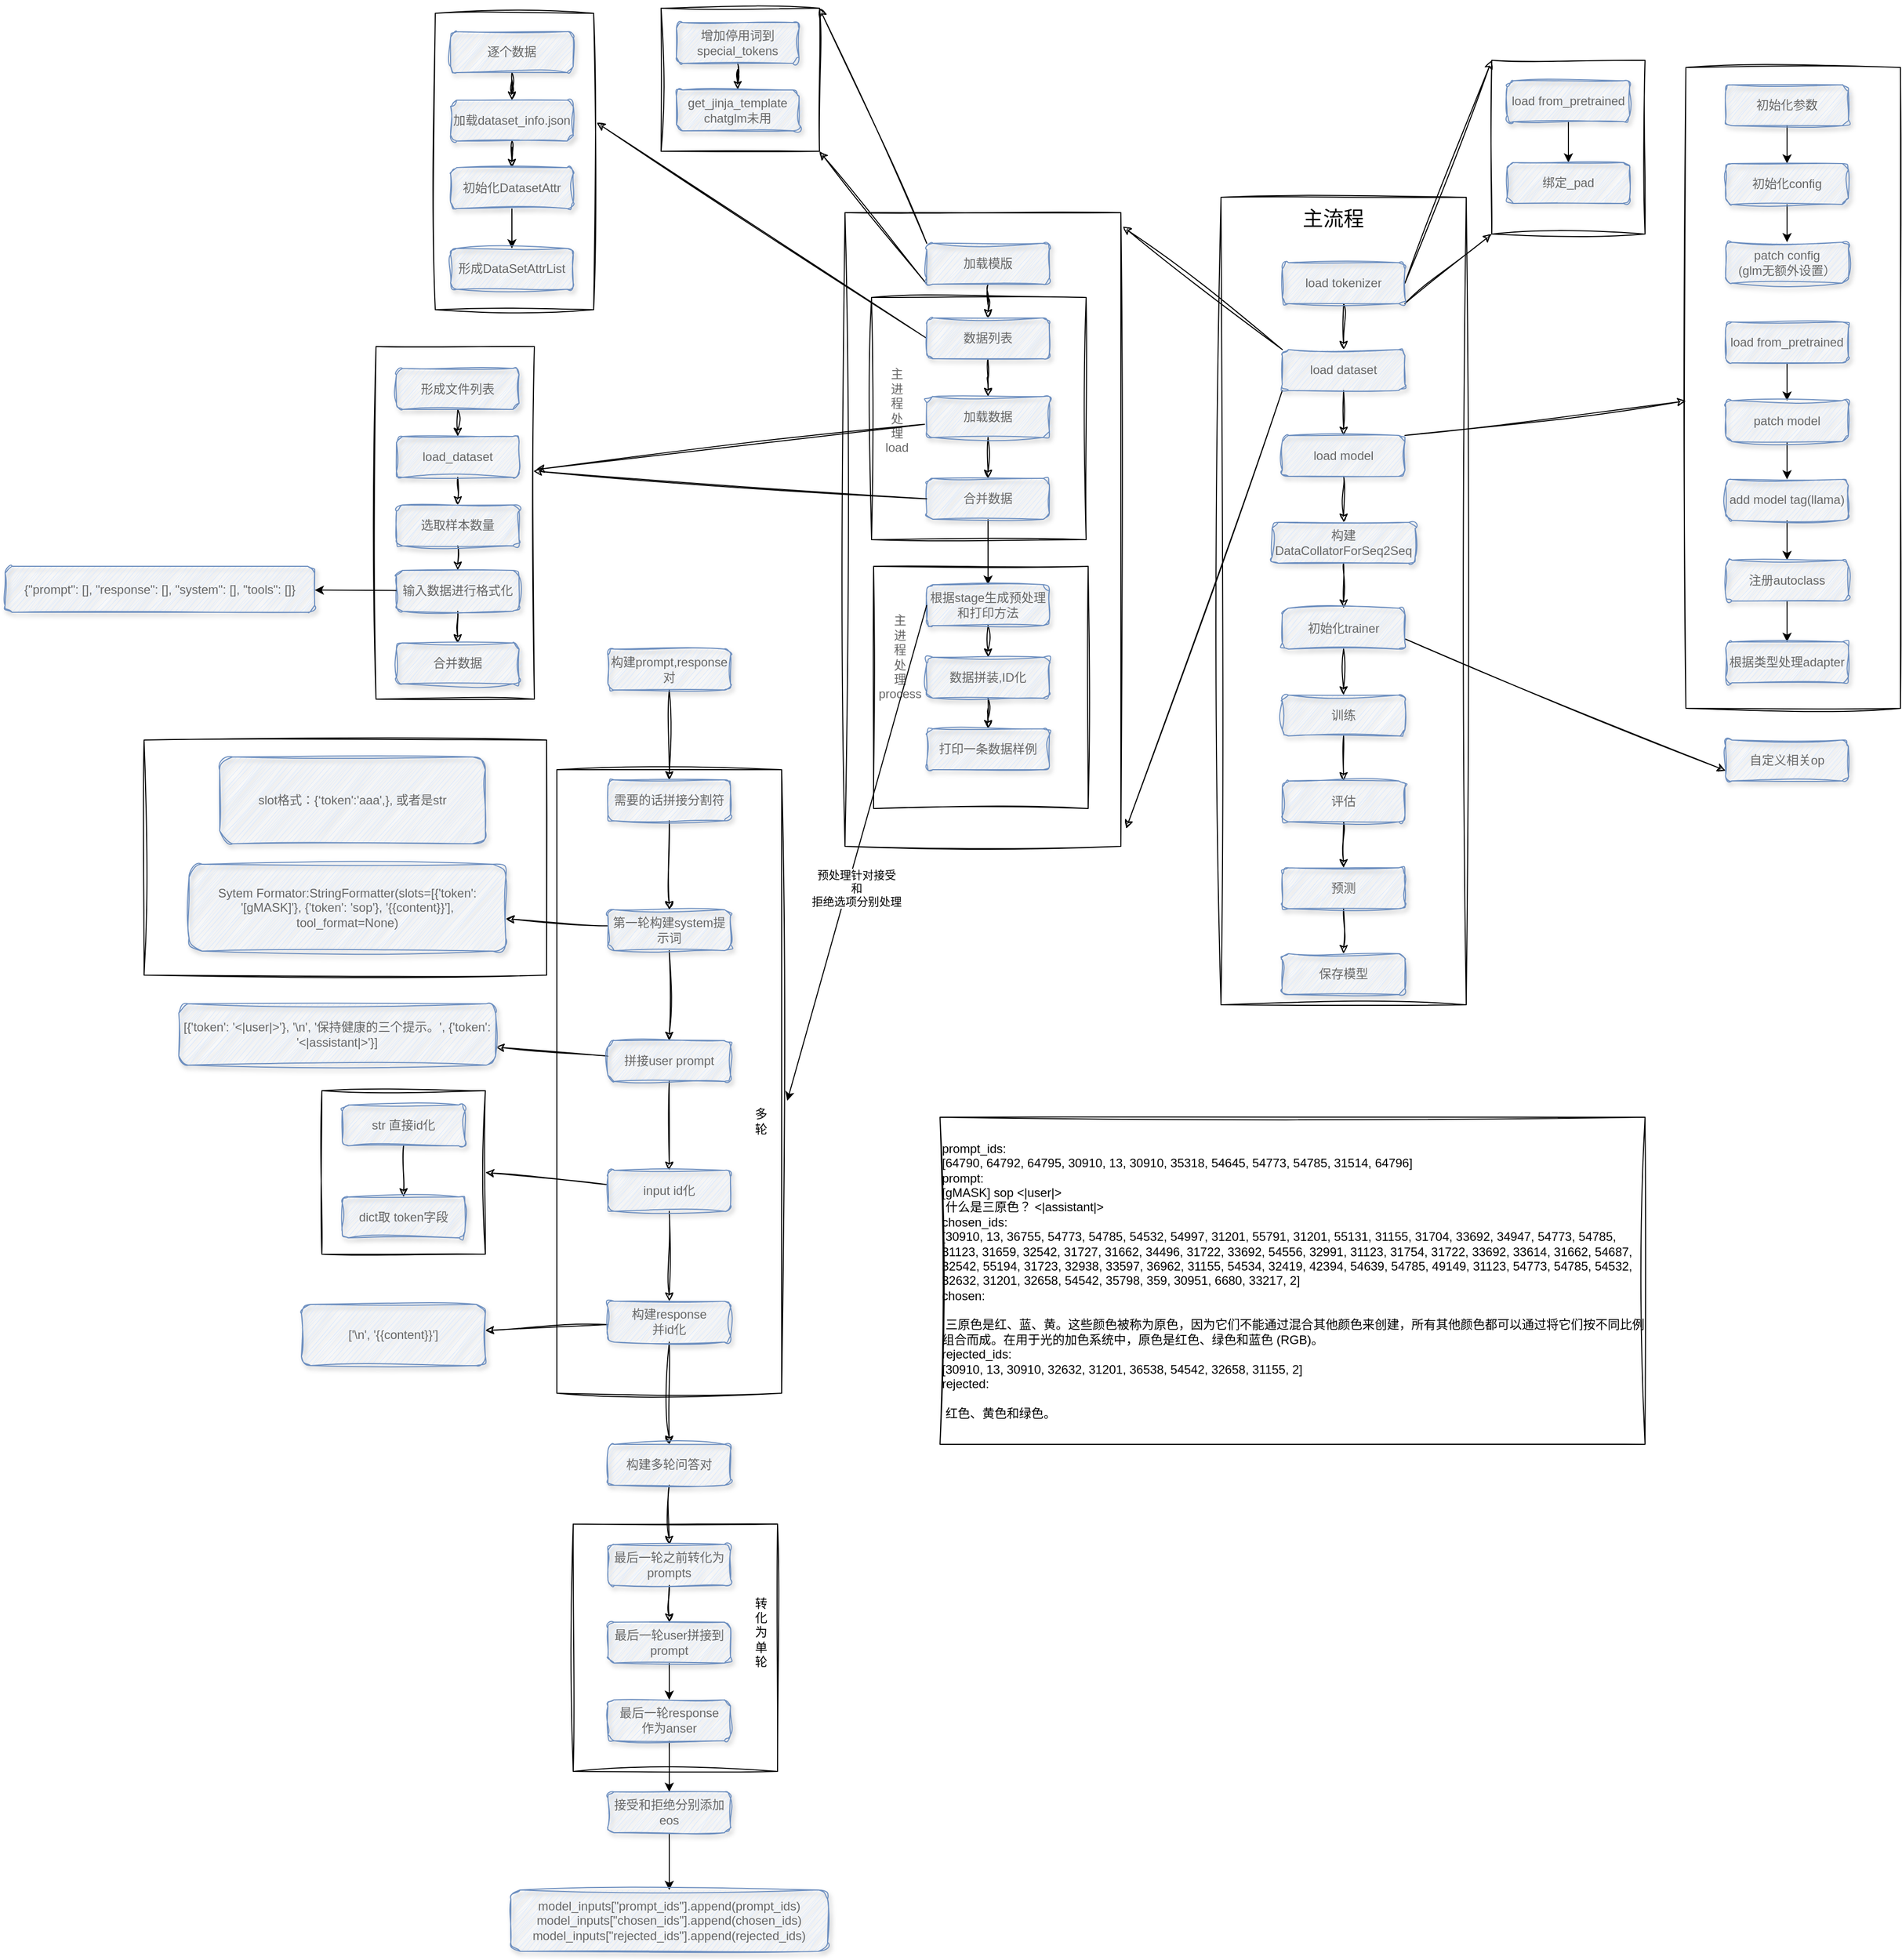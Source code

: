 <mxfile version="24.2.5" type="device">
  <diagram id="C5RBs43oDa-KdzZeNtuy" name="Page-1">
    <mxGraphModel dx="3341" dy="2162" grid="1" gridSize="10" guides="1" tooltips="1" connect="1" arrows="1" fold="1" page="1" pageScale="1" pageWidth="827" pageHeight="1169" math="0" shadow="0">
      <root>
        <mxCell id="WIyWlLk6GJQsqaUBKTNV-0" />
        <mxCell id="WIyWlLk6GJQsqaUBKTNV-1" parent="WIyWlLk6GJQsqaUBKTNV-0" />
        <mxCell id="QtHYeWqMQfSoIZGzqopW-140" value="" style="rounded=0;whiteSpace=wrap;html=1;fillColor=none;sketch=1;curveFitting=1;jiggle=2;" parent="WIyWlLk6GJQsqaUBKTNV-1" vertex="1">
          <mxGeometry x="-534" y="1358" width="200" height="242" as="geometry" />
        </mxCell>
        <mxCell id="QtHYeWqMQfSoIZGzqopW-124" value="" style="rounded=0;whiteSpace=wrap;html=1;fillColor=none;sketch=1;curveFitting=1;jiggle=2;" parent="WIyWlLk6GJQsqaUBKTNV-1" vertex="1">
          <mxGeometry x="-550" y="620" width="220" height="610" as="geometry" />
        </mxCell>
        <mxCell id="QtHYeWqMQfSoIZGzqopW-123" value="" style="rounded=0;whiteSpace=wrap;html=1;fillColor=none;sketch=1;curveFitting=1;jiggle=2;" parent="WIyWlLk6GJQsqaUBKTNV-1" vertex="1">
          <mxGeometry x="-954" y="591" width="394" height="230" as="geometry" />
        </mxCell>
        <mxCell id="kSVlAso--FQVxlNCZ38y-25" value="" style="group;rounded=1;glass=0;fontColor=#666666;" parent="WIyWlLk6GJQsqaUBKTNV-1" vertex="1" connectable="0">
          <mxGeometry x="365" y="-74" width="150" height="170" as="geometry" />
        </mxCell>
        <mxCell id="kSVlAso--FQVxlNCZ38y-20" value="" style="rounded=0;whiteSpace=wrap;html=1;fillColor=none;sketch=1;curveFitting=1;jiggle=2;fontColor=#666666;" parent="kSVlAso--FQVxlNCZ38y-25" vertex="1">
          <mxGeometry width="150" height="170" as="geometry" />
        </mxCell>
        <mxCell id="kSVlAso--FQVxlNCZ38y-19" value="" style="edgeStyle=orthogonalEdgeStyle;rounded=0;orthogonalLoop=1;jettySize=auto;html=1;fontColor=#666666;" parent="kSVlAso--FQVxlNCZ38y-25" source="kSVlAso--FQVxlNCZ38y-17" target="kSVlAso--FQVxlNCZ38y-18" edge="1">
          <mxGeometry relative="1" as="geometry" />
        </mxCell>
        <mxCell id="kSVlAso--FQVxlNCZ38y-17" value="load from_pretrained" style="rounded=1;whiteSpace=wrap;html=1;fontSize=12;glass=0;strokeWidth=1;shadow=1;fillColor=#dae8fc;strokeColor=#6c8ebf;sketch=1;curveFitting=1;jiggle=2;fontColor=#666666;" parent="kSVlAso--FQVxlNCZ38y-25" vertex="1">
          <mxGeometry x="15" y="20" width="120" height="40" as="geometry" />
        </mxCell>
        <mxCell id="kSVlAso--FQVxlNCZ38y-18" value="绑定_pad" style="rounded=1;whiteSpace=wrap;html=1;fontSize=12;glass=0;strokeWidth=1;shadow=1;fillColor=#dae8fc;strokeColor=#6c8ebf;sketch=1;curveFitting=1;jiggle=2;fontColor=#666666;" parent="kSVlAso--FQVxlNCZ38y-25" vertex="1">
          <mxGeometry x="15" y="100" width="120" height="40" as="geometry" />
        </mxCell>
        <mxCell id="QtHYeWqMQfSoIZGzqopW-11" value="" style="rounded=0;whiteSpace=wrap;html=1;fillColor=none;sketch=1;curveFitting=1;jiggle=2;fontColor=#666666;" parent="WIyWlLk6GJQsqaUBKTNV-1" vertex="1">
          <mxGeometry x="-268" y="75" width="270" height="620" as="geometry" />
        </mxCell>
        <mxCell id="QtHYeWqMQfSoIZGzqopW-7" value="" style="rounded=0;whiteSpace=wrap;html=1;fillColor=none;sketch=1;curveFitting=1;jiggle=2;fontColor=#666666;" parent="WIyWlLk6GJQsqaUBKTNV-1" vertex="1">
          <mxGeometry x="-242" y="158" width="210" height="237" as="geometry" />
        </mxCell>
        <mxCell id="kSVlAso--FQVxlNCZ38y-16" value="" style="rounded=0;whiteSpace=wrap;html=1;strokeWidth=1;perimeterSpacing=0;strokeColor=default;fillColor=none;sketch=1;curveFitting=1;jiggle=2;fontColor=#666666;" parent="WIyWlLk6GJQsqaUBKTNV-1" vertex="1">
          <mxGeometry x="100" y="60" width="240" height="790" as="geometry" />
        </mxCell>
        <mxCell id="kSVlAso--FQVxlNCZ38y-1" value="" style="edgeStyle=orthogonalEdgeStyle;rounded=0;orthogonalLoop=1;jettySize=auto;html=1;sketch=1;curveFitting=1;jiggle=2;fontColor=#666666;" parent="WIyWlLk6GJQsqaUBKTNV-1" source="WIyWlLk6GJQsqaUBKTNV-3" target="kSVlAso--FQVxlNCZ38y-0" edge="1">
          <mxGeometry relative="1" as="geometry" />
        </mxCell>
        <mxCell id="kSVlAso--FQVxlNCZ38y-22" style="rounded=0;orthogonalLoop=1;jettySize=auto;html=1;exitX=1;exitY=0.5;exitDx=0;exitDy=0;entryX=0;entryY=0;entryDx=0;entryDy=0;sketch=1;curveFitting=1;jiggle=2;fontColor=#666666;" parent="WIyWlLk6GJQsqaUBKTNV-1" source="WIyWlLk6GJQsqaUBKTNV-3" target="kSVlAso--FQVxlNCZ38y-20" edge="1">
          <mxGeometry relative="1" as="geometry" />
        </mxCell>
        <mxCell id="kSVlAso--FQVxlNCZ38y-23" style="rounded=0;orthogonalLoop=1;jettySize=auto;html=1;exitX=1;exitY=1;exitDx=0;exitDy=0;entryX=0;entryY=1;entryDx=0;entryDy=0;sketch=1;curveFitting=1;jiggle=2;fontColor=#666666;" parent="WIyWlLk6GJQsqaUBKTNV-1" source="WIyWlLk6GJQsqaUBKTNV-3" target="kSVlAso--FQVxlNCZ38y-20" edge="1">
          <mxGeometry relative="1" as="geometry" />
        </mxCell>
        <mxCell id="WIyWlLk6GJQsqaUBKTNV-3" value="load tokenizer" style="rounded=1;whiteSpace=wrap;html=1;fontSize=12;glass=0;strokeWidth=1;shadow=1;fillColor=#dae8fc;strokeColor=#6c8ebf;sketch=1;curveFitting=1;jiggle=2;fontColor=#666666;" parent="WIyWlLk6GJQsqaUBKTNV-1" vertex="1">
          <mxGeometry x="160" y="124" width="120" height="40" as="geometry" />
        </mxCell>
        <mxCell id="kSVlAso--FQVxlNCZ38y-3" value="" style="edgeStyle=orthogonalEdgeStyle;rounded=0;orthogonalLoop=1;jettySize=auto;html=1;sketch=1;curveFitting=1;jiggle=2;fontColor=#666666;" parent="WIyWlLk6GJQsqaUBKTNV-1" source="kSVlAso--FQVxlNCZ38y-0" target="kSVlAso--FQVxlNCZ38y-2" edge="1">
          <mxGeometry relative="1" as="geometry" />
        </mxCell>
        <mxCell id="QtHYeWqMQfSoIZGzqopW-13" style="rounded=0;orthogonalLoop=1;jettySize=auto;html=1;exitX=0;exitY=1;exitDx=0;exitDy=0;entryX=1.019;entryY=0.972;entryDx=0;entryDy=0;entryPerimeter=0;sketch=1;curveFitting=1;jiggle=2;flowAnimation=0;shadow=0;fontColor=#666666;" parent="WIyWlLk6GJQsqaUBKTNV-1" source="kSVlAso--FQVxlNCZ38y-0" target="QtHYeWqMQfSoIZGzqopW-11" edge="1">
          <mxGeometry relative="1" as="geometry">
            <mxPoint x="20" y="430" as="targetPoint" />
          </mxGeometry>
        </mxCell>
        <mxCell id="kSVlAso--FQVxlNCZ38y-0" value="load dataset" style="rounded=1;whiteSpace=wrap;html=1;fontSize=12;glass=0;strokeWidth=1;shadow=1;fillColor=#dae8fc;strokeColor=#6c8ebf;sketch=1;curveFitting=1;jiggle=2;fontColor=#666666;" parent="WIyWlLk6GJQsqaUBKTNV-1" vertex="1">
          <mxGeometry x="160" y="209" width="120" height="40" as="geometry" />
        </mxCell>
        <mxCell id="kSVlAso--FQVxlNCZ38y-5" value="" style="edgeStyle=orthogonalEdgeStyle;rounded=0;orthogonalLoop=1;jettySize=auto;html=1;sketch=1;curveFitting=1;jiggle=2;fontColor=#666666;" parent="WIyWlLk6GJQsqaUBKTNV-1" source="kSVlAso--FQVxlNCZ38y-2" target="kSVlAso--FQVxlNCZ38y-4" edge="1">
          <mxGeometry relative="1" as="geometry" />
        </mxCell>
        <mxCell id="kSVlAso--FQVxlNCZ38y-2" value="load model" style="rounded=1;whiteSpace=wrap;html=1;fontSize=12;glass=0;strokeWidth=1;shadow=1;fillColor=#dae8fc;strokeColor=#6c8ebf;sketch=1;curveFitting=1;jiggle=2;fontColor=#666666;" parent="WIyWlLk6GJQsqaUBKTNV-1" vertex="1">
          <mxGeometry x="160" y="293" width="120" height="40" as="geometry" />
        </mxCell>
        <mxCell id="kSVlAso--FQVxlNCZ38y-7" value="" style="edgeStyle=orthogonalEdgeStyle;rounded=0;orthogonalLoop=1;jettySize=auto;html=1;sketch=1;curveFitting=1;jiggle=2;fontColor=#666666;" parent="WIyWlLk6GJQsqaUBKTNV-1" source="kSVlAso--FQVxlNCZ38y-4" target="kSVlAso--FQVxlNCZ38y-6" edge="1">
          <mxGeometry relative="1" as="geometry" />
        </mxCell>
        <mxCell id="kSVlAso--FQVxlNCZ38y-4" value="构建DataCollatorForSeq2Seq" style="rounded=1;whiteSpace=wrap;html=1;fontSize=12;glass=0;strokeWidth=1;shadow=1;fillColor=#dae8fc;strokeColor=#6c8ebf;sketch=1;curveFitting=1;jiggle=2;fontColor=#666666;" parent="WIyWlLk6GJQsqaUBKTNV-1" vertex="1">
          <mxGeometry x="150" y="378" width="140" height="40" as="geometry" />
        </mxCell>
        <mxCell id="kSVlAso--FQVxlNCZ38y-9" value="" style="edgeStyle=orthogonalEdgeStyle;rounded=0;orthogonalLoop=1;jettySize=auto;html=1;sketch=1;curveFitting=1;jiggle=2;fontColor=#666666;" parent="WIyWlLk6GJQsqaUBKTNV-1" source="kSVlAso--FQVxlNCZ38y-6" target="kSVlAso--FQVxlNCZ38y-8" edge="1">
          <mxGeometry relative="1" as="geometry" />
        </mxCell>
        <mxCell id="QtHYeWqMQfSoIZGzqopW-47" style="rounded=0;orthogonalLoop=1;jettySize=auto;html=1;exitX=1;exitY=0.75;exitDx=0;exitDy=0;entryX=0;entryY=0.75;entryDx=0;entryDy=0;sketch=1;curveFitting=1;jiggle=2;" parent="WIyWlLk6GJQsqaUBKTNV-1" source="kSVlAso--FQVxlNCZ38y-6" target="QtHYeWqMQfSoIZGzqopW-46" edge="1">
          <mxGeometry relative="1" as="geometry" />
        </mxCell>
        <mxCell id="kSVlAso--FQVxlNCZ38y-6" value="初始化trainer" style="rounded=1;whiteSpace=wrap;html=1;fontSize=12;glass=0;strokeWidth=1;shadow=1;fillColor=#dae8fc;strokeColor=#6c8ebf;sketch=1;curveFitting=1;jiggle=2;fontColor=#666666;" parent="WIyWlLk6GJQsqaUBKTNV-1" vertex="1">
          <mxGeometry x="160" y="462" width="120" height="40" as="geometry" />
        </mxCell>
        <mxCell id="kSVlAso--FQVxlNCZ38y-11" value="" style="edgeStyle=orthogonalEdgeStyle;rounded=0;orthogonalLoop=1;jettySize=auto;html=1;sketch=1;curveFitting=1;jiggle=2;fontColor=#666666;" parent="WIyWlLk6GJQsqaUBKTNV-1" source="kSVlAso--FQVxlNCZ38y-8" target="kSVlAso--FQVxlNCZ38y-10" edge="1">
          <mxGeometry relative="1" as="geometry" />
        </mxCell>
        <mxCell id="kSVlAso--FQVxlNCZ38y-8" value="训练" style="rounded=1;whiteSpace=wrap;html=1;fontSize=12;glass=0;strokeWidth=1;shadow=1;fillColor=#dae8fc;strokeColor=#6c8ebf;sketch=1;curveFitting=1;jiggle=2;fontColor=#666666;" parent="WIyWlLk6GJQsqaUBKTNV-1" vertex="1">
          <mxGeometry x="160" y="547" width="120" height="40" as="geometry" />
        </mxCell>
        <mxCell id="kSVlAso--FQVxlNCZ38y-13" value="" style="edgeStyle=orthogonalEdgeStyle;rounded=0;orthogonalLoop=1;jettySize=auto;html=1;sketch=1;curveFitting=1;jiggle=2;fontColor=#666666;" parent="WIyWlLk6GJQsqaUBKTNV-1" source="kSVlAso--FQVxlNCZ38y-10" target="kSVlAso--FQVxlNCZ38y-12" edge="1">
          <mxGeometry relative="1" as="geometry" />
        </mxCell>
        <mxCell id="kSVlAso--FQVxlNCZ38y-10" value="评估" style="rounded=1;whiteSpace=wrap;html=1;fontSize=12;glass=0;strokeWidth=1;shadow=1;fillColor=#dae8fc;strokeColor=#6c8ebf;sketch=1;curveFitting=1;jiggle=2;fontColor=#666666;" parent="WIyWlLk6GJQsqaUBKTNV-1" vertex="1">
          <mxGeometry x="160" y="631" width="120" height="40" as="geometry" />
        </mxCell>
        <mxCell id="kSVlAso--FQVxlNCZ38y-15" value="" style="edgeStyle=orthogonalEdgeStyle;rounded=0;orthogonalLoop=1;jettySize=auto;html=1;sketch=1;curveFitting=1;jiggle=2;fontColor=#666666;" parent="WIyWlLk6GJQsqaUBKTNV-1" source="kSVlAso--FQVxlNCZ38y-12" target="kSVlAso--FQVxlNCZ38y-14" edge="1">
          <mxGeometry relative="1" as="geometry" />
        </mxCell>
        <mxCell id="kSVlAso--FQVxlNCZ38y-12" value="预测" style="rounded=1;whiteSpace=wrap;html=1;fontSize=12;glass=0;strokeWidth=1;shadow=1;fillColor=#dae8fc;strokeColor=#6c8ebf;sketch=1;curveFitting=1;jiggle=2;fontColor=#666666;" parent="WIyWlLk6GJQsqaUBKTNV-1" vertex="1">
          <mxGeometry x="160" y="716" width="120" height="40" as="geometry" />
        </mxCell>
        <mxCell id="kSVlAso--FQVxlNCZ38y-14" value="保存模型" style="rounded=1;whiteSpace=wrap;html=1;fontSize=12;glass=0;strokeWidth=1;shadow=1;fillColor=#dae8fc;strokeColor=#6c8ebf;sketch=1;curveFitting=1;jiggle=2;fontColor=#666666;" parent="WIyWlLk6GJQsqaUBKTNV-1" vertex="1">
          <mxGeometry x="160" y="800" width="120" height="40" as="geometry" />
        </mxCell>
        <mxCell id="QtHYeWqMQfSoIZGzqopW-4" value="" style="edgeStyle=orthogonalEdgeStyle;rounded=0;orthogonalLoop=1;jettySize=auto;html=1;sketch=1;curveFitting=1;jiggle=2;fontColor=#666666;" parent="WIyWlLk6GJQsqaUBKTNV-1" source="kSVlAso--FQVxlNCZ38y-24" target="QtHYeWqMQfSoIZGzqopW-1" edge="1">
          <mxGeometry relative="1" as="geometry" />
        </mxCell>
        <mxCell id="QtHYeWqMQfSoIZGzqopW-54" style="rounded=0;orthogonalLoop=1;jettySize=auto;html=1;exitX=0;exitY=0;exitDx=0;exitDy=0;entryX=1;entryY=0;entryDx=0;entryDy=0;sketch=1;curveFitting=1;jiggle=2;" parent="WIyWlLk6GJQsqaUBKTNV-1" source="kSVlAso--FQVxlNCZ38y-24" target="QtHYeWqMQfSoIZGzqopW-52" edge="1">
          <mxGeometry relative="1" as="geometry" />
        </mxCell>
        <mxCell id="QtHYeWqMQfSoIZGzqopW-55" style="edgeStyle=none;rounded=0;orthogonalLoop=1;jettySize=auto;html=1;exitX=0;exitY=1;exitDx=0;exitDy=0;entryX=1;entryY=1;entryDx=0;entryDy=0;sketch=1;curveFitting=1;jiggle=2;" parent="WIyWlLk6GJQsqaUBKTNV-1" source="kSVlAso--FQVxlNCZ38y-24" target="QtHYeWqMQfSoIZGzqopW-52" edge="1">
          <mxGeometry relative="1" as="geometry" />
        </mxCell>
        <mxCell id="kSVlAso--FQVxlNCZ38y-24" value="加载模版" style="rounded=1;whiteSpace=wrap;html=1;fontSize=12;glass=0;strokeWidth=1;shadow=1;fillColor=#dae8fc;strokeColor=#6c8ebf;sketch=1;curveFitting=1;jiggle=2;fontColor=#666666;" parent="WIyWlLk6GJQsqaUBKTNV-1" vertex="1">
          <mxGeometry x="-188" y="105" width="120" height="40" as="geometry" />
        </mxCell>
        <mxCell id="QtHYeWqMQfSoIZGzqopW-3" value="" style="edgeStyle=orthogonalEdgeStyle;rounded=0;orthogonalLoop=1;jettySize=auto;html=1;sketch=1;curveFitting=1;jiggle=2;fontColor=#666666;" parent="WIyWlLk6GJQsqaUBKTNV-1" source="QtHYeWqMQfSoIZGzqopW-1" target="QtHYeWqMQfSoIZGzqopW-2" edge="1">
          <mxGeometry relative="1" as="geometry" />
        </mxCell>
        <mxCell id="QtHYeWqMQfSoIZGzqopW-66" style="rounded=0;orthogonalLoop=1;jettySize=auto;html=1;exitX=0;exitY=0.5;exitDx=0;exitDy=0;entryX=1.019;entryY=0.369;entryDx=0;entryDy=0;sketch=1;curveFitting=1;jiggle=2;entryPerimeter=0;" parent="WIyWlLk6GJQsqaUBKTNV-1" source="QtHYeWqMQfSoIZGzqopW-1" target="QtHYeWqMQfSoIZGzqopW-57" edge="1">
          <mxGeometry relative="1" as="geometry" />
        </mxCell>
        <mxCell id="QtHYeWqMQfSoIZGzqopW-1" value="数据列表" style="rounded=1;whiteSpace=wrap;html=1;fontSize=12;glass=0;strokeWidth=1;shadow=1;fillColor=#dae8fc;strokeColor=#6c8ebf;sketch=1;curveFitting=1;jiggle=2;fontColor=#666666;" parent="WIyWlLk6GJQsqaUBKTNV-1" vertex="1">
          <mxGeometry x="-188" y="178" width="120" height="40" as="geometry" />
        </mxCell>
        <mxCell id="QtHYeWqMQfSoIZGzqopW-9" value="" style="edgeStyle=orthogonalEdgeStyle;rounded=0;orthogonalLoop=1;jettySize=auto;html=1;sketch=1;curveFitting=1;jiggle=2;fontColor=#666666;" parent="WIyWlLk6GJQsqaUBKTNV-1" source="QtHYeWqMQfSoIZGzqopW-2" target="QtHYeWqMQfSoIZGzqopW-8" edge="1">
          <mxGeometry relative="1" as="geometry" />
        </mxCell>
        <mxCell id="QtHYeWqMQfSoIZGzqopW-2" value="加载数据" style="rounded=1;whiteSpace=wrap;html=1;fontSize=12;glass=0;strokeWidth=1;shadow=1;fillColor=#dae8fc;strokeColor=#6c8ebf;sketch=1;curveFitting=1;jiggle=2;fontColor=#666666;" parent="WIyWlLk6GJQsqaUBKTNV-1" vertex="1">
          <mxGeometry x="-188" y="255" width="120" height="40" as="geometry" />
        </mxCell>
        <mxCell id="QtHYeWqMQfSoIZGzqopW-5" value="主&lt;div&gt;进&lt;/div&gt;&lt;div&gt;程&lt;/div&gt;&lt;div&gt;处&lt;/div&gt;&lt;div&gt;理&lt;/div&gt;&lt;div&gt;load&lt;/div&gt;" style="rounded=0;whiteSpace=wrap;html=1;fillColor=none;strokeColor=none;sketch=1;curveFitting=1;jiggle=2;fontColor=#666666;" parent="WIyWlLk6GJQsqaUBKTNV-1" vertex="1">
          <mxGeometry x="-242" y="224" width="50" height="90" as="geometry" />
        </mxCell>
        <mxCell id="QtHYeWqMQfSoIZGzqopW-21" value="" style="edgeStyle=orthogonalEdgeStyle;rounded=0;orthogonalLoop=1;jettySize=auto;html=1;fontColor=#666666;" parent="WIyWlLk6GJQsqaUBKTNV-1" source="QtHYeWqMQfSoIZGzqopW-8" target="QtHYeWqMQfSoIZGzqopW-16" edge="1">
          <mxGeometry relative="1" as="geometry" />
        </mxCell>
        <mxCell id="QtHYeWqMQfSoIZGzqopW-83" style="edgeStyle=none;rounded=0;orthogonalLoop=1;jettySize=auto;html=1;sketch=1;curveFitting=1;jiggle=2;entryX=1.01;entryY=0.349;entryDx=0;entryDy=0;entryPerimeter=0;exitX=1.037;exitY=0.646;exitDx=0;exitDy=0;exitPerimeter=0;" parent="WIyWlLk6GJQsqaUBKTNV-1" source="QtHYeWqMQfSoIZGzqopW-5" target="QtHYeWqMQfSoIZGzqopW-77" edge="1">
          <mxGeometry relative="1" as="geometry" />
        </mxCell>
        <mxCell id="QtHYeWqMQfSoIZGzqopW-8" value="合并数据" style="rounded=1;whiteSpace=wrap;html=1;fontSize=12;glass=0;strokeWidth=1;shadow=1;fillColor=#dae8fc;strokeColor=#6c8ebf;sketch=1;curveFitting=1;jiggle=2;fontColor=#666666;" parent="WIyWlLk6GJQsqaUBKTNV-1" vertex="1">
          <mxGeometry x="-188" y="335" width="120" height="40" as="geometry" />
        </mxCell>
        <mxCell id="QtHYeWqMQfSoIZGzqopW-12" style="rounded=0;orthogonalLoop=1;jettySize=auto;html=1;exitX=0;exitY=0;exitDx=0;exitDy=0;entryX=1.007;entryY=0.022;entryDx=0;entryDy=0;entryPerimeter=0;sketch=1;curveFitting=1;jiggle=2;fontColor=#666666;" parent="WIyWlLk6GJQsqaUBKTNV-1" source="kSVlAso--FQVxlNCZ38y-0" target="QtHYeWqMQfSoIZGzqopW-11" edge="1">
          <mxGeometry relative="1" as="geometry" />
        </mxCell>
        <mxCell id="QtHYeWqMQfSoIZGzqopW-14" value="" style="rounded=0;whiteSpace=wrap;html=1;fillColor=none;sketch=1;curveFitting=1;jiggle=2;fontColor=#666666;" parent="WIyWlLk6GJQsqaUBKTNV-1" vertex="1">
          <mxGeometry x="-240" y="421" width="210" height="237" as="geometry" />
        </mxCell>
        <mxCell id="QtHYeWqMQfSoIZGzqopW-15" value="主&lt;div&gt;进&lt;/div&gt;&lt;div&gt;程&lt;/div&gt;&lt;div&gt;处&lt;/div&gt;&lt;div&gt;理&lt;/div&gt;&lt;div&gt;process&lt;/div&gt;" style="rounded=0;whiteSpace=wrap;html=1;fillColor=none;strokeColor=none;sketch=1;curveFitting=1;jiggle=2;fontColor=#666666;" parent="WIyWlLk6GJQsqaUBKTNV-1" vertex="1">
          <mxGeometry x="-239" y="465" width="50" height="90" as="geometry" />
        </mxCell>
        <mxCell id="QtHYeWqMQfSoIZGzqopW-19" style="edgeStyle=orthogonalEdgeStyle;rounded=0;orthogonalLoop=1;jettySize=auto;html=1;exitX=0.5;exitY=1;exitDx=0;exitDy=0;entryX=0.5;entryY=0;entryDx=0;entryDy=0;sketch=1;curveFitting=1;jiggle=2;fontColor=#666666;" parent="WIyWlLk6GJQsqaUBKTNV-1" source="QtHYeWqMQfSoIZGzqopW-16" target="QtHYeWqMQfSoIZGzqopW-17" edge="1">
          <mxGeometry relative="1" as="geometry" />
        </mxCell>
        <mxCell id="QtHYeWqMQfSoIZGzqopW-16" value="根据stage生成预处理和打印方法" style="rounded=1;whiteSpace=wrap;html=1;fontSize=12;glass=0;strokeWidth=1;shadow=1;fillColor=#dae8fc;strokeColor=#6c8ebf;sketch=1;curveFitting=1;jiggle=2;fontColor=#666666;" parent="WIyWlLk6GJQsqaUBKTNV-1" vertex="1">
          <mxGeometry x="-188" y="439" width="120" height="40" as="geometry" />
        </mxCell>
        <mxCell id="QtHYeWqMQfSoIZGzqopW-20" value="" style="edgeStyle=orthogonalEdgeStyle;rounded=0;orthogonalLoop=1;jettySize=auto;html=1;sketch=1;curveFitting=1;jiggle=2;fontColor=#666666;" parent="WIyWlLk6GJQsqaUBKTNV-1" source="QtHYeWqMQfSoIZGzqopW-17" target="QtHYeWqMQfSoIZGzqopW-18" edge="1">
          <mxGeometry relative="1" as="geometry" />
        </mxCell>
        <mxCell id="QtHYeWqMQfSoIZGzqopW-17" value="数据拼装,ID化" style="rounded=1;whiteSpace=wrap;html=1;fontSize=12;glass=0;strokeWidth=1;shadow=1;fillColor=#dae8fc;strokeColor=#6c8ebf;sketch=1;curveFitting=1;jiggle=2;fontColor=#666666;" parent="WIyWlLk6GJQsqaUBKTNV-1" vertex="1">
          <mxGeometry x="-188" y="510" width="120" height="40" as="geometry" />
        </mxCell>
        <mxCell id="QtHYeWqMQfSoIZGzqopW-18" value="打印一条数据样例" style="rounded=1;whiteSpace=wrap;html=1;fontSize=12;glass=0;strokeWidth=1;shadow=1;fillColor=#dae8fc;strokeColor=#6c8ebf;sketch=1;curveFitting=1;jiggle=2;fontColor=#666666;" parent="WIyWlLk6GJQsqaUBKTNV-1" vertex="1">
          <mxGeometry x="-188" y="580" width="120" height="40" as="geometry" />
        </mxCell>
        <mxCell id="QtHYeWqMQfSoIZGzqopW-38" style="rounded=0;orthogonalLoop=1;jettySize=auto;html=1;exitX=1;exitY=0;exitDx=0;exitDy=0;sketch=1;curveFitting=1;jiggle=2;" parent="WIyWlLk6GJQsqaUBKTNV-1" source="kSVlAso--FQVxlNCZ38y-2" target="QtHYeWqMQfSoIZGzqopW-37" edge="1">
          <mxGeometry relative="1" as="geometry" />
        </mxCell>
        <mxCell id="QtHYeWqMQfSoIZGzqopW-37" value="" style="rounded=0;whiteSpace=wrap;html=1;fillColor=none;sketch=1;curveFitting=1;jiggle=2;" parent="WIyWlLk6GJQsqaUBKTNV-1" vertex="1">
          <mxGeometry x="555" y="-67" width="210" height="627" as="geometry" />
        </mxCell>
        <mxCell id="QtHYeWqMQfSoIZGzqopW-24" value="" style="edgeStyle=orthogonalEdgeStyle;rounded=0;orthogonalLoop=1;jettySize=auto;html=1;fontColor=#666666;" parent="WIyWlLk6GJQsqaUBKTNV-1" source="QtHYeWqMQfSoIZGzqopW-22" target="QtHYeWqMQfSoIZGzqopW-23" edge="1">
          <mxGeometry relative="1" as="geometry" />
        </mxCell>
        <mxCell id="QtHYeWqMQfSoIZGzqopW-22" value="初始化参数" style="rounded=1;whiteSpace=wrap;html=1;fontSize=12;glass=0;strokeWidth=1;shadow=1;fillColor=#dae8fc;strokeColor=#6c8ebf;sketch=1;curveFitting=1;jiggle=2;fontColor=#666666;" parent="WIyWlLk6GJQsqaUBKTNV-1" vertex="1">
          <mxGeometry x="594" y="-50" width="120" height="40" as="geometry" />
        </mxCell>
        <mxCell id="QtHYeWqMQfSoIZGzqopW-26" value="" style="edgeStyle=orthogonalEdgeStyle;rounded=0;orthogonalLoop=1;jettySize=auto;html=1;fontColor=#666666;" parent="WIyWlLk6GJQsqaUBKTNV-1" source="QtHYeWqMQfSoIZGzqopW-23" target="QtHYeWqMQfSoIZGzqopW-25" edge="1">
          <mxGeometry relative="1" as="geometry" />
        </mxCell>
        <mxCell id="QtHYeWqMQfSoIZGzqopW-23" value="初始化config" style="rounded=1;whiteSpace=wrap;html=1;fontSize=12;glass=0;strokeWidth=1;shadow=1;fillColor=#dae8fc;strokeColor=#6c8ebf;sketch=1;curveFitting=1;jiggle=2;fontColor=#666666;" parent="WIyWlLk6GJQsqaUBKTNV-1" vertex="1">
          <mxGeometry x="594" y="27" width="120" height="40" as="geometry" />
        </mxCell>
        <mxCell id="QtHYeWqMQfSoIZGzqopW-25" value="patch config&lt;div&gt;(glm无额外设置）&lt;/div&gt;" style="rounded=1;whiteSpace=wrap;html=1;fontSize=12;glass=0;strokeWidth=1;shadow=1;fillColor=#dae8fc;strokeColor=#6c8ebf;sketch=1;curveFitting=1;jiggle=2;fontColor=#666666;" parent="WIyWlLk6GJQsqaUBKTNV-1" vertex="1">
          <mxGeometry x="594" y="104" width="120" height="40" as="geometry" />
        </mxCell>
        <mxCell id="QtHYeWqMQfSoIZGzqopW-34" value="" style="edgeStyle=orthogonalEdgeStyle;rounded=0;orthogonalLoop=1;jettySize=auto;html=1;" parent="WIyWlLk6GJQsqaUBKTNV-1" source="QtHYeWqMQfSoIZGzqopW-32" target="QtHYeWqMQfSoIZGzqopW-33" edge="1">
          <mxGeometry relative="1" as="geometry" />
        </mxCell>
        <mxCell id="QtHYeWqMQfSoIZGzqopW-32" value="load from_pretrained" style="rounded=1;whiteSpace=wrap;html=1;fontSize=12;glass=0;strokeWidth=1;shadow=1;fillColor=#dae8fc;strokeColor=#6c8ebf;sketch=1;curveFitting=1;jiggle=2;fontColor=#666666;" parent="WIyWlLk6GJQsqaUBKTNV-1" vertex="1">
          <mxGeometry x="594" y="182" width="120" height="40" as="geometry" />
        </mxCell>
        <mxCell id="QtHYeWqMQfSoIZGzqopW-36" value="" style="edgeStyle=orthogonalEdgeStyle;rounded=0;orthogonalLoop=1;jettySize=auto;html=1;" parent="WIyWlLk6GJQsqaUBKTNV-1" source="QtHYeWqMQfSoIZGzqopW-33" target="QtHYeWqMQfSoIZGzqopW-35" edge="1">
          <mxGeometry relative="1" as="geometry" />
        </mxCell>
        <mxCell id="QtHYeWqMQfSoIZGzqopW-33" value="patch model" style="rounded=1;whiteSpace=wrap;html=1;fontSize=12;glass=0;strokeWidth=1;shadow=1;fillColor=#dae8fc;strokeColor=#6c8ebf;sketch=1;curveFitting=1;jiggle=2;fontColor=#666666;" parent="WIyWlLk6GJQsqaUBKTNV-1" vertex="1">
          <mxGeometry x="594" y="259" width="120" height="40" as="geometry" />
        </mxCell>
        <mxCell id="QtHYeWqMQfSoIZGzqopW-43" value="" style="edgeStyle=orthogonalEdgeStyle;rounded=0;orthogonalLoop=1;jettySize=auto;html=1;" parent="WIyWlLk6GJQsqaUBKTNV-1" source="QtHYeWqMQfSoIZGzqopW-35" target="QtHYeWqMQfSoIZGzqopW-42" edge="1">
          <mxGeometry relative="1" as="geometry" />
        </mxCell>
        <mxCell id="QtHYeWqMQfSoIZGzqopW-35" value="add model tag(llama)" style="rounded=1;whiteSpace=wrap;html=1;fontSize=12;glass=0;strokeWidth=1;shadow=1;fillColor=#dae8fc;strokeColor=#6c8ebf;sketch=1;curveFitting=1;jiggle=2;fontColor=#666666;" parent="WIyWlLk6GJQsqaUBKTNV-1" vertex="1">
          <mxGeometry x="594" y="336" width="120" height="40" as="geometry" />
        </mxCell>
        <mxCell id="QtHYeWqMQfSoIZGzqopW-45" value="" style="edgeStyle=orthogonalEdgeStyle;rounded=0;orthogonalLoop=1;jettySize=auto;html=1;" parent="WIyWlLk6GJQsqaUBKTNV-1" source="QtHYeWqMQfSoIZGzqopW-42" target="QtHYeWqMQfSoIZGzqopW-44" edge="1">
          <mxGeometry relative="1" as="geometry" />
        </mxCell>
        <mxCell id="QtHYeWqMQfSoIZGzqopW-42" value="注册autoclass" style="rounded=1;whiteSpace=wrap;html=1;fontSize=12;glass=0;strokeWidth=1;shadow=1;fillColor=#dae8fc;strokeColor=#6c8ebf;sketch=1;curveFitting=1;jiggle=2;fontColor=#666666;" parent="WIyWlLk6GJQsqaUBKTNV-1" vertex="1">
          <mxGeometry x="594" y="415" width="120" height="40" as="geometry" />
        </mxCell>
        <mxCell id="QtHYeWqMQfSoIZGzqopW-44" value="根据类型处理&lt;span style=&quot;background-color: initial;&quot;&gt;adapter&lt;/span&gt;" style="rounded=1;whiteSpace=wrap;html=1;fontSize=12;glass=0;strokeWidth=1;shadow=1;fillColor=#dae8fc;strokeColor=#6c8ebf;sketch=1;curveFitting=1;jiggle=2;fontColor=#666666;" parent="WIyWlLk6GJQsqaUBKTNV-1" vertex="1">
          <mxGeometry x="594" y="495" width="120" height="40" as="geometry" />
        </mxCell>
        <mxCell id="QtHYeWqMQfSoIZGzqopW-46" value="自定义相关op" style="rounded=1;whiteSpace=wrap;html=1;fontSize=12;glass=0;strokeWidth=1;shadow=1;fillColor=#dae8fc;strokeColor=#6c8ebf;sketch=1;curveFitting=1;jiggle=2;fontColor=#666666;" parent="WIyWlLk6GJQsqaUBKTNV-1" vertex="1">
          <mxGeometry x="594" y="591" width="120" height="40" as="geometry" />
        </mxCell>
        <mxCell id="QtHYeWqMQfSoIZGzqopW-48" value="&lt;font style=&quot;font-size: 20px;&quot;&gt;主流程&lt;/font&gt;" style="rounded=0;whiteSpace=wrap;html=1;fillColor=none;strokeColor=none;" parent="WIyWlLk6GJQsqaUBKTNV-1" vertex="1">
          <mxGeometry x="150" y="60" width="120" height="40" as="geometry" />
        </mxCell>
        <mxCell id="QtHYeWqMQfSoIZGzqopW-53" value="" style="group" parent="WIyWlLk6GJQsqaUBKTNV-1" vertex="1" connectable="0">
          <mxGeometry x="-448" y="-125" width="155" height="140" as="geometry" />
        </mxCell>
        <mxCell id="QtHYeWqMQfSoIZGzqopW-52" value="" style="rounded=0;whiteSpace=wrap;html=1;fillColor=none;sketch=1;curveFitting=1;jiggle=2;fontColor=#666666;" parent="QtHYeWqMQfSoIZGzqopW-53" vertex="1">
          <mxGeometry width="155" height="140" as="geometry" />
        </mxCell>
        <mxCell id="QtHYeWqMQfSoIZGzqopW-51" value="" style="edgeStyle=orthogonalEdgeStyle;rounded=0;orthogonalLoop=1;jettySize=auto;html=1;sketch=1;curveFitting=1;jiggle=2;" parent="QtHYeWqMQfSoIZGzqopW-53" source="QtHYeWqMQfSoIZGzqopW-49" target="QtHYeWqMQfSoIZGzqopW-50" edge="1">
          <mxGeometry relative="1" as="geometry" />
        </mxCell>
        <mxCell id="QtHYeWqMQfSoIZGzqopW-49" value="增加停用词到special_tokens" style="rounded=1;whiteSpace=wrap;html=1;fontSize=12;glass=0;strokeWidth=1;shadow=1;fillColor=#dae8fc;strokeColor=#6c8ebf;sketch=1;curveFitting=1;jiggle=2;fontColor=#666666;" parent="QtHYeWqMQfSoIZGzqopW-53" vertex="1">
          <mxGeometry x="15" y="14" width="120" height="40" as="geometry" />
        </mxCell>
        <mxCell id="QtHYeWqMQfSoIZGzqopW-50" value="get_jinja_template&lt;div&gt;chatglm未用&lt;/div&gt;" style="rounded=1;whiteSpace=wrap;html=1;fontSize=12;glass=0;strokeWidth=1;shadow=1;fillColor=#dae8fc;strokeColor=#6c8ebf;sketch=1;curveFitting=1;jiggle=2;fontColor=#666666;" parent="QtHYeWqMQfSoIZGzqopW-53" vertex="1">
          <mxGeometry x="15" y="80" width="120" height="40" as="geometry" />
        </mxCell>
        <mxCell id="QtHYeWqMQfSoIZGzqopW-57" value="" style="rounded=0;whiteSpace=wrap;html=1;fillColor=none;sketch=1;curveFitting=1;jiggle=2;fontColor=#666666;container=0;" parent="WIyWlLk6GJQsqaUBKTNV-1" vertex="1">
          <mxGeometry x="-669" y="-120" width="155" height="290" as="geometry" />
        </mxCell>
        <mxCell id="QtHYeWqMQfSoIZGzqopW-58" value="" style="edgeStyle=orthogonalEdgeStyle;rounded=0;orthogonalLoop=1;jettySize=auto;html=1;sketch=1;curveFitting=1;jiggle=2;" parent="WIyWlLk6GJQsqaUBKTNV-1" source="QtHYeWqMQfSoIZGzqopW-59" target="QtHYeWqMQfSoIZGzqopW-60" edge="1">
          <mxGeometry relative="1" as="geometry" />
        </mxCell>
        <mxCell id="QtHYeWqMQfSoIZGzqopW-59" value="加载dataset_info.json" style="rounded=1;whiteSpace=wrap;html=1;fontSize=12;glass=0;strokeWidth=1;shadow=1;fillColor=#dae8fc;strokeColor=#6c8ebf;sketch=1;curveFitting=1;jiggle=2;fontColor=#666666;container=0;" parent="WIyWlLk6GJQsqaUBKTNV-1" vertex="1">
          <mxGeometry x="-654" y="-35" width="120" height="40" as="geometry" />
        </mxCell>
        <mxCell id="QtHYeWqMQfSoIZGzqopW-65" value="" style="edgeStyle=none;rounded=0;orthogonalLoop=1;jettySize=auto;html=1;" parent="WIyWlLk6GJQsqaUBKTNV-1" source="QtHYeWqMQfSoIZGzqopW-60" target="QtHYeWqMQfSoIZGzqopW-64" edge="1">
          <mxGeometry relative="1" as="geometry" />
        </mxCell>
        <mxCell id="QtHYeWqMQfSoIZGzqopW-60" value="初始化DatasetAttr" style="rounded=1;whiteSpace=wrap;html=1;fontSize=12;glass=0;strokeWidth=1;shadow=1;fillColor=#dae8fc;strokeColor=#6c8ebf;sketch=1;curveFitting=1;jiggle=2;fontColor=#666666;container=0;" parent="WIyWlLk6GJQsqaUBKTNV-1" vertex="1">
          <mxGeometry x="-654" y="31" width="120" height="40" as="geometry" />
        </mxCell>
        <mxCell id="QtHYeWqMQfSoIZGzqopW-61" value="" style="edgeStyle=orthogonalEdgeStyle;rounded=0;orthogonalLoop=1;jettySize=auto;html=1;sketch=1;curveFitting=1;jiggle=2;" parent="WIyWlLk6GJQsqaUBKTNV-1" source="QtHYeWqMQfSoIZGzqopW-62" target="QtHYeWqMQfSoIZGzqopW-59" edge="1">
          <mxGeometry relative="1" as="geometry">
            <mxPoint x="-591.5" y="-36" as="targetPoint" />
          </mxGeometry>
        </mxCell>
        <mxCell id="QtHYeWqMQfSoIZGzqopW-62" value="逐个数据" style="rounded=1;whiteSpace=wrap;html=1;fontSize=12;glass=0;strokeWidth=1;shadow=1;fillColor=#dae8fc;strokeColor=#6c8ebf;sketch=1;curveFitting=1;jiggle=2;fontColor=#666666;container=0;" parent="WIyWlLk6GJQsqaUBKTNV-1" vertex="1">
          <mxGeometry x="-654" y="-102" width="120" height="40" as="geometry" />
        </mxCell>
        <mxCell id="QtHYeWqMQfSoIZGzqopW-64" value="形成DataSetAttrList" style="rounded=1;whiteSpace=wrap;html=1;fontSize=12;glass=0;strokeWidth=1;shadow=1;fillColor=#dae8fc;strokeColor=#6c8ebf;sketch=1;curveFitting=1;jiggle=2;fontColor=#666666;container=0;" parent="WIyWlLk6GJQsqaUBKTNV-1" vertex="1">
          <mxGeometry x="-654" y="110" width="120" height="40" as="geometry" />
        </mxCell>
        <mxCell id="QtHYeWqMQfSoIZGzqopW-81" value="" style="group" parent="WIyWlLk6GJQsqaUBKTNV-1" vertex="1" connectable="0">
          <mxGeometry x="-727" y="206" width="847" height="345" as="geometry" />
        </mxCell>
        <mxCell id="QtHYeWqMQfSoIZGzqopW-77" value="" style="rounded=0;whiteSpace=wrap;html=1;fillColor=none;sketch=1;curveFitting=1;jiggle=2;fontColor=#666666;container=0;" parent="QtHYeWqMQfSoIZGzqopW-81" vertex="1">
          <mxGeometry width="155" height="345" as="geometry" />
        </mxCell>
        <mxCell id="QtHYeWqMQfSoIZGzqopW-72" value="" style="edgeStyle=none;rounded=0;orthogonalLoop=1;jettySize=auto;html=1;sketch=1;curveFitting=1;jiggle=2;" parent="QtHYeWqMQfSoIZGzqopW-81" source="QtHYeWqMQfSoIZGzqopW-68" target="QtHYeWqMQfSoIZGzqopW-71" edge="1">
          <mxGeometry relative="1" as="geometry" />
        </mxCell>
        <mxCell id="QtHYeWqMQfSoIZGzqopW-68" value="形成文件列表" style="rounded=1;whiteSpace=wrap;html=1;fontSize=12;glass=0;strokeWidth=1;shadow=1;fillColor=#dae8fc;strokeColor=#6c8ebf;sketch=1;curveFitting=1;jiggle=2;fontColor=#666666;container=0;" parent="QtHYeWqMQfSoIZGzqopW-81" vertex="1">
          <mxGeometry x="20" y="21.5" width="120" height="40" as="geometry" />
        </mxCell>
        <mxCell id="QtHYeWqMQfSoIZGzqopW-74" value="" style="edgeStyle=none;rounded=0;orthogonalLoop=1;jettySize=auto;html=1;sketch=1;curveFitting=1;jiggle=2;" parent="QtHYeWqMQfSoIZGzqopW-81" source="QtHYeWqMQfSoIZGzqopW-71" target="QtHYeWqMQfSoIZGzqopW-73" edge="1">
          <mxGeometry relative="1" as="geometry" />
        </mxCell>
        <mxCell id="QtHYeWqMQfSoIZGzqopW-71" value="load_dataset" style="rounded=1;whiteSpace=wrap;html=1;fontSize=12;glass=0;strokeWidth=1;shadow=1;fillColor=#dae8fc;strokeColor=#6c8ebf;sketch=1;curveFitting=1;jiggle=2;fontColor=#666666;container=0;" parent="QtHYeWqMQfSoIZGzqopW-81" vertex="1">
          <mxGeometry x="20" y="88" width="120" height="40" as="geometry" />
        </mxCell>
        <mxCell id="QtHYeWqMQfSoIZGzqopW-76" value="" style="edgeStyle=none;rounded=0;orthogonalLoop=1;jettySize=auto;html=1;sketch=1;curveFitting=1;jiggle=2;" parent="QtHYeWqMQfSoIZGzqopW-81" source="QtHYeWqMQfSoIZGzqopW-73" target="QtHYeWqMQfSoIZGzqopW-75" edge="1">
          <mxGeometry relative="1" as="geometry" />
        </mxCell>
        <mxCell id="QtHYeWqMQfSoIZGzqopW-73" value="选取样本数量" style="rounded=1;whiteSpace=wrap;html=1;fontSize=12;glass=0;strokeWidth=1;shadow=1;fillColor=#dae8fc;strokeColor=#6c8ebf;sketch=1;curveFitting=1;jiggle=2;fontColor=#666666;container=0;" parent="QtHYeWqMQfSoIZGzqopW-81" vertex="1">
          <mxGeometry x="20" y="155" width="120" height="40" as="geometry" />
        </mxCell>
        <mxCell id="QtHYeWqMQfSoIZGzqopW-80" style="edgeStyle=none;rounded=0;orthogonalLoop=1;jettySize=auto;html=1;exitX=0.5;exitY=1;exitDx=0;exitDy=0;entryX=0.5;entryY=0;entryDx=0;entryDy=0;sketch=1;curveFitting=1;jiggle=2;" parent="QtHYeWqMQfSoIZGzqopW-81" source="QtHYeWqMQfSoIZGzqopW-75" target="QtHYeWqMQfSoIZGzqopW-79" edge="1">
          <mxGeometry relative="1" as="geometry" />
        </mxCell>
        <mxCell id="QtHYeWqMQfSoIZGzqopW-75" value="输入数据进行格式化" style="rounded=1;whiteSpace=wrap;html=1;fontSize=12;glass=0;strokeWidth=1;shadow=1;fillColor=#dae8fc;strokeColor=#6c8ebf;sketch=1;curveFitting=1;jiggle=2;fontColor=#666666;container=0;" parent="QtHYeWqMQfSoIZGzqopW-81" vertex="1">
          <mxGeometry x="20" y="219" width="120" height="40" as="geometry" />
        </mxCell>
        <mxCell id="QtHYeWqMQfSoIZGzqopW-79" value="合并数据" style="rounded=1;whiteSpace=wrap;html=1;fontSize=12;glass=0;strokeWidth=1;shadow=1;fillColor=#dae8fc;strokeColor=#6c8ebf;sketch=1;curveFitting=1;jiggle=2;fontColor=#666666;container=0;" parent="QtHYeWqMQfSoIZGzqopW-81" vertex="1">
          <mxGeometry x="20" y="290" width="120" height="40" as="geometry" />
        </mxCell>
        <mxCell id="QtHYeWqMQfSoIZGzqopW-121" value="" style="edgeStyle=none;rounded=0;orthogonalLoop=1;jettySize=auto;html=1;sketch=1;curveFitting=1;jiggle=2;" parent="WIyWlLk6GJQsqaUBKTNV-1" source="QtHYeWqMQfSoIZGzqopW-84" target="QtHYeWqMQfSoIZGzqopW-120" edge="1">
          <mxGeometry relative="1" as="geometry" />
        </mxCell>
        <mxCell id="QtHYeWqMQfSoIZGzqopW-84" value="构建prompt,response对" style="rounded=1;whiteSpace=wrap;html=1;fontSize=12;glass=0;strokeWidth=1;shadow=1;fillColor=#dae8fc;strokeColor=#6c8ebf;sketch=1;curveFitting=1;jiggle=2;fontColor=#666666;container=0;" parent="WIyWlLk6GJQsqaUBKTNV-1" vertex="1">
          <mxGeometry x="-500" y="502" width="120" height="40" as="geometry" />
        </mxCell>
        <mxCell id="QtHYeWqMQfSoIZGzqopW-90" value="" style="edgeStyle=none;rounded=0;orthogonalLoop=1;jettySize=auto;html=1;sketch=1;curveFitting=1;jiggle=2;" parent="WIyWlLk6GJQsqaUBKTNV-1" source="QtHYeWqMQfSoIZGzqopW-85" target="QtHYeWqMQfSoIZGzqopW-89" edge="1">
          <mxGeometry relative="1" as="geometry" />
        </mxCell>
        <mxCell id="QtHYeWqMQfSoIZGzqopW-94" value="" style="edgeStyle=none;rounded=0;orthogonalLoop=1;jettySize=auto;html=1;sketch=1;curveFitting=1;jiggle=2;" parent="WIyWlLk6GJQsqaUBKTNV-1" source="QtHYeWqMQfSoIZGzqopW-85" target="QtHYeWqMQfSoIZGzqopW-93" edge="1">
          <mxGeometry relative="1" as="geometry" />
        </mxCell>
        <mxCell id="QtHYeWqMQfSoIZGzqopW-85" value="第一轮构建system提示词" style="rounded=1;whiteSpace=wrap;html=1;fontSize=12;glass=0;strokeWidth=1;shadow=1;fillColor=#dae8fc;strokeColor=#6c8ebf;sketch=1;curveFitting=1;jiggle=2;fontColor=#666666;container=0;" parent="WIyWlLk6GJQsqaUBKTNV-1" vertex="1">
          <mxGeometry x="-500" y="757" width="120" height="40" as="geometry" />
        </mxCell>
        <mxCell id="QtHYeWqMQfSoIZGzqopW-89" value="Sytem Formator:StringFormatter(slots=[{&#39;token&#39;: &#39;[gMASK]&#39;}, {&#39;token&#39;: &#39;sop&#39;}, &#39;{{content}}&#39;], tool_format=None)" style="whiteSpace=wrap;html=1;fillColor=#dae8fc;strokeColor=#6c8ebf;fontColor=#666666;rounded=1;glass=0;strokeWidth=1;shadow=1;sketch=1;curveFitting=1;jiggle=2;" parent="WIyWlLk6GJQsqaUBKTNV-1" vertex="1">
          <mxGeometry x="-910" y="712.5" width="310" height="85" as="geometry" />
        </mxCell>
        <mxCell id="QtHYeWqMQfSoIZGzqopW-91" value="slot格式：{‘token&#39;:&#39;aaa&#39;,}, 或者是str" style="whiteSpace=wrap;html=1;fillColor=#dae8fc;strokeColor=#6c8ebf;fontColor=#666666;rounded=1;glass=0;strokeWidth=1;shadow=1;sketch=1;curveFitting=1;jiggle=2;" parent="WIyWlLk6GJQsqaUBKTNV-1" vertex="1">
          <mxGeometry x="-880" y="607.5" width="260" height="85" as="geometry" />
        </mxCell>
        <mxCell id="QtHYeWqMQfSoIZGzqopW-96" value="" style="edgeStyle=none;rounded=0;orthogonalLoop=1;jettySize=auto;html=1;sketch=1;curveFitting=1;jiggle=2;" parent="WIyWlLk6GJQsqaUBKTNV-1" source="QtHYeWqMQfSoIZGzqopW-93" target="QtHYeWqMQfSoIZGzqopW-95" edge="1">
          <mxGeometry relative="1" as="geometry" />
        </mxCell>
        <mxCell id="QtHYeWqMQfSoIZGzqopW-98" value="" style="edgeStyle=none;rounded=0;orthogonalLoop=1;jettySize=auto;html=1;sketch=1;curveFitting=1;jiggle=2;" parent="WIyWlLk6GJQsqaUBKTNV-1" source="QtHYeWqMQfSoIZGzqopW-93" target="QtHYeWqMQfSoIZGzqopW-97" edge="1">
          <mxGeometry relative="1" as="geometry" />
        </mxCell>
        <mxCell id="QtHYeWqMQfSoIZGzqopW-93" value="拼接user prompt" style="rounded=1;whiteSpace=wrap;html=1;fontSize=12;glass=0;strokeWidth=1;shadow=1;fillColor=#dae8fc;strokeColor=#6c8ebf;sketch=1;curveFitting=1;jiggle=2;fontColor=#666666;container=0;" parent="WIyWlLk6GJQsqaUBKTNV-1" vertex="1">
          <mxGeometry x="-500" y="885" width="120" height="40" as="geometry" />
        </mxCell>
        <mxCell id="QtHYeWqMQfSoIZGzqopW-95" value="[{&#39;token&#39;: &#39;&amp;lt;|user|&amp;gt;&#39;}, &#39;\n&#39;, &#39;保持健康的三个提示。&#39;, {&#39;token&#39;: &#39;&amp;lt;|assistant|&amp;gt;&#39;}]" style="whiteSpace=wrap;html=1;fillColor=#dae8fc;strokeColor=#6c8ebf;fontColor=#666666;rounded=1;glass=0;strokeWidth=1;shadow=1;sketch=1;curveFitting=1;jiggle=2;" parent="WIyWlLk6GJQsqaUBKTNV-1" vertex="1">
          <mxGeometry x="-920" y="849" width="310" height="60" as="geometry" />
        </mxCell>
        <mxCell id="QtHYeWqMQfSoIZGzqopW-100" value="" style="edgeStyle=none;rounded=0;orthogonalLoop=1;jettySize=auto;html=1;sketch=1;curveFitting=1;jiggle=2;" parent="WIyWlLk6GJQsqaUBKTNV-1" source="QtHYeWqMQfSoIZGzqopW-97" target="QtHYeWqMQfSoIZGzqopW-99" edge="1">
          <mxGeometry relative="1" as="geometry" />
        </mxCell>
        <mxCell id="QtHYeWqMQfSoIZGzqopW-104" value="" style="edgeStyle=none;rounded=0;orthogonalLoop=1;jettySize=auto;html=1;entryX=1;entryY=0.5;entryDx=0;entryDy=0;sketch=1;curveFitting=1;jiggle=2;" parent="WIyWlLk6GJQsqaUBKTNV-1" source="QtHYeWqMQfSoIZGzqopW-97" target="QtHYeWqMQfSoIZGzqopW-119" edge="1">
          <mxGeometry relative="1" as="geometry" />
        </mxCell>
        <mxCell id="QtHYeWqMQfSoIZGzqopW-97" value="input id化" style="rounded=1;whiteSpace=wrap;html=1;fontSize=12;glass=0;strokeWidth=1;shadow=1;fillColor=#dae8fc;strokeColor=#6c8ebf;sketch=1;curveFitting=1;jiggle=2;fontColor=#666666;container=0;" parent="WIyWlLk6GJQsqaUBKTNV-1" vertex="1">
          <mxGeometry x="-500" y="1012" width="120" height="40" as="geometry" />
        </mxCell>
        <mxCell id="QtHYeWqMQfSoIZGzqopW-102" value="" style="edgeStyle=none;rounded=0;orthogonalLoop=1;jettySize=auto;html=1;sketch=1;curveFitting=1;jiggle=2;" parent="WIyWlLk6GJQsqaUBKTNV-1" source="QtHYeWqMQfSoIZGzqopW-99" target="QtHYeWqMQfSoIZGzqopW-101" edge="1">
          <mxGeometry relative="1" as="geometry" />
        </mxCell>
        <mxCell id="QtHYeWqMQfSoIZGzqopW-127" value="" style="edgeStyle=none;rounded=0;orthogonalLoop=1;jettySize=auto;html=1;sketch=1;curveFitting=1;jiggle=2;" parent="WIyWlLk6GJQsqaUBKTNV-1" source="QtHYeWqMQfSoIZGzqopW-99" target="QtHYeWqMQfSoIZGzqopW-126" edge="1">
          <mxGeometry relative="1" as="geometry" />
        </mxCell>
        <mxCell id="QtHYeWqMQfSoIZGzqopW-99" value="构建response&lt;div&gt;并id化&lt;/div&gt;" style="rounded=1;whiteSpace=wrap;html=1;fontSize=12;glass=0;strokeWidth=1;shadow=1;fillColor=#dae8fc;strokeColor=#6c8ebf;sketch=1;curveFitting=1;jiggle=2;fontColor=#666666;container=0;" parent="WIyWlLk6GJQsqaUBKTNV-1" vertex="1">
          <mxGeometry x="-500" y="1140" width="120" height="40" as="geometry" />
        </mxCell>
        <mxCell id="QtHYeWqMQfSoIZGzqopW-101" value="[&#39;\n&#39;, &#39;{{content}}&#39;]" style="whiteSpace=wrap;html=1;fillColor=#dae8fc;strokeColor=#6c8ebf;fontColor=#666666;rounded=1;glass=0;strokeWidth=1;shadow=1;sketch=1;curveFitting=1;jiggle=2;" parent="WIyWlLk6GJQsqaUBKTNV-1" vertex="1">
          <mxGeometry x="-800" y="1143" width="180" height="60" as="geometry" />
        </mxCell>
        <mxCell id="QtHYeWqMQfSoIZGzqopW-106" value="" style="edgeStyle=none;rounded=0;orthogonalLoop=1;jettySize=auto;html=1;sketch=1;curveFitting=1;jiggle=2;" parent="WIyWlLk6GJQsqaUBKTNV-1" source="QtHYeWqMQfSoIZGzqopW-103" target="QtHYeWqMQfSoIZGzqopW-105" edge="1">
          <mxGeometry relative="1" as="geometry" />
        </mxCell>
        <mxCell id="QtHYeWqMQfSoIZGzqopW-103" value="str 直接id化" style="rounded=1;whiteSpace=wrap;html=1;fontSize=12;glass=0;strokeWidth=1;shadow=1;fillColor=#dae8fc;strokeColor=#6c8ebf;sketch=1;curveFitting=1;jiggle=2;fontColor=#666666;container=0;" parent="WIyWlLk6GJQsqaUBKTNV-1" vertex="1">
          <mxGeometry x="-760" y="948" width="120" height="40" as="geometry" />
        </mxCell>
        <mxCell id="QtHYeWqMQfSoIZGzqopW-105" value="dict取 token字段" style="rounded=1;whiteSpace=wrap;html=1;fontSize=12;glass=0;strokeWidth=1;shadow=1;fillColor=#dae8fc;strokeColor=#6c8ebf;sketch=1;curveFitting=1;jiggle=2;fontColor=#666666;container=0;" parent="WIyWlLk6GJQsqaUBKTNV-1" vertex="1">
          <mxGeometry x="-760" y="1038" width="120" height="40" as="geometry" />
        </mxCell>
        <mxCell id="QtHYeWqMQfSoIZGzqopW-119" value="" style="rounded=0;whiteSpace=wrap;html=1;fillColor=none;sketch=1;curveFitting=1;jiggle=2;" parent="WIyWlLk6GJQsqaUBKTNV-1" vertex="1">
          <mxGeometry x="-780" y="934" width="160" height="160" as="geometry" />
        </mxCell>
        <mxCell id="QtHYeWqMQfSoIZGzqopW-122" value="" style="edgeStyle=none;rounded=0;orthogonalLoop=1;jettySize=auto;html=1;sketch=1;curveFitting=1;jiggle=2;" parent="WIyWlLk6GJQsqaUBKTNV-1" source="QtHYeWqMQfSoIZGzqopW-120" target="QtHYeWqMQfSoIZGzqopW-85" edge="1">
          <mxGeometry relative="1" as="geometry" />
        </mxCell>
        <mxCell id="QtHYeWqMQfSoIZGzqopW-120" value="需要的话拼接分割符" style="rounded=1;whiteSpace=wrap;html=1;fontSize=12;glass=0;strokeWidth=1;shadow=1;fillColor=#dae8fc;strokeColor=#6c8ebf;sketch=1;curveFitting=1;jiggle=2;fontColor=#666666;container=0;" parent="WIyWlLk6GJQsqaUBKTNV-1" vertex="1">
          <mxGeometry x="-500" y="630" width="120" height="40" as="geometry" />
        </mxCell>
        <mxCell id="QtHYeWqMQfSoIZGzqopW-125" value="多轮" style="rounded=0;whiteSpace=wrap;html=1;fillColor=none;strokeColor=none;" parent="WIyWlLk6GJQsqaUBKTNV-1" vertex="1">
          <mxGeometry x="-360" y="934" width="20" height="60" as="geometry" />
        </mxCell>
        <mxCell id="QtHYeWqMQfSoIZGzqopW-130" value="" style="edgeStyle=none;rounded=0;orthogonalLoop=1;jettySize=auto;html=1;sketch=1;curveFitting=1;jiggle=2;" parent="WIyWlLk6GJQsqaUBKTNV-1" source="QtHYeWqMQfSoIZGzqopW-126" target="QtHYeWqMQfSoIZGzqopW-129" edge="1">
          <mxGeometry relative="1" as="geometry" />
        </mxCell>
        <mxCell id="QtHYeWqMQfSoIZGzqopW-126" value="构建多轮问答对" style="rounded=1;whiteSpace=wrap;html=1;fontSize=12;glass=0;strokeWidth=1;shadow=1;fillColor=#dae8fc;strokeColor=#6c8ebf;sketch=1;curveFitting=1;jiggle=2;fontColor=#666666;container=0;" parent="WIyWlLk6GJQsqaUBKTNV-1" vertex="1">
          <mxGeometry x="-500" y="1280" width="120" height="40" as="geometry" />
        </mxCell>
        <mxCell id="QtHYeWqMQfSoIZGzqopW-132" value="" style="edgeStyle=none;rounded=0;orthogonalLoop=1;jettySize=auto;html=1;sketch=1;curveFitting=1;jiggle=2;" parent="WIyWlLk6GJQsqaUBKTNV-1" source="QtHYeWqMQfSoIZGzqopW-129" target="QtHYeWqMQfSoIZGzqopW-131" edge="1">
          <mxGeometry relative="1" as="geometry" />
        </mxCell>
        <mxCell id="QtHYeWqMQfSoIZGzqopW-129" value="最后一轮之前转化为&lt;div&gt;prompts&lt;/div&gt;" style="rounded=1;whiteSpace=wrap;html=1;fontSize=12;glass=0;strokeWidth=1;shadow=1;fillColor=#dae8fc;strokeColor=#6c8ebf;sketch=1;curveFitting=1;jiggle=2;fontColor=#666666;container=0;" parent="WIyWlLk6GJQsqaUBKTNV-1" vertex="1">
          <mxGeometry x="-500" y="1378" width="120" height="40" as="geometry" />
        </mxCell>
        <mxCell id="BguwJV4cng2hCBCo9PV4-1" value="" style="edgeStyle=none;rounded=0;orthogonalLoop=1;jettySize=auto;html=1;" edge="1" parent="WIyWlLk6GJQsqaUBKTNV-1" source="QtHYeWqMQfSoIZGzqopW-131" target="BguwJV4cng2hCBCo9PV4-0">
          <mxGeometry relative="1" as="geometry" />
        </mxCell>
        <mxCell id="QtHYeWqMQfSoIZGzqopW-131" value="最后一轮user拼接到prompt" style="rounded=1;whiteSpace=wrap;html=1;fontSize=12;glass=0;strokeWidth=1;shadow=1;fillColor=#dae8fc;strokeColor=#6c8ebf;sketch=1;curveFitting=1;jiggle=2;fontColor=#666666;container=0;" parent="WIyWlLk6GJQsqaUBKTNV-1" vertex="1">
          <mxGeometry x="-500" y="1454" width="120" height="40" as="geometry" />
        </mxCell>
        <mxCell id="QtHYeWqMQfSoIZGzqopW-141" style="edgeStyle=none;rounded=0;orthogonalLoop=1;jettySize=auto;html=1;exitX=0;exitY=0.5;exitDx=0;exitDy=0;entryX=1.025;entryY=0.531;entryDx=0;entryDy=0;entryPerimeter=0;" parent="WIyWlLk6GJQsqaUBKTNV-1" source="QtHYeWqMQfSoIZGzqopW-16" target="QtHYeWqMQfSoIZGzqopW-124" edge="1">
          <mxGeometry relative="1" as="geometry" />
        </mxCell>
        <mxCell id="BguwJV4cng2hCBCo9PV4-2" value="预处理针对接受&lt;div&gt;和&lt;/div&gt;&lt;div&gt;拒绝选项分别处理&lt;/div&gt;" style="edgeLabel;html=1;align=center;verticalAlign=middle;resizable=0;points=[];" vertex="1" connectable="0" parent="QtHYeWqMQfSoIZGzqopW-141">
          <mxGeometry x="0.045" y="2" relative="1" as="geometry">
            <mxPoint y="23" as="offset" />
          </mxGeometry>
        </mxCell>
        <mxCell id="QtHYeWqMQfSoIZGzqopW-143" value="转化为单轮" style="rounded=0;whiteSpace=wrap;html=1;fillColor=none;strokeColor=none;" parent="WIyWlLk6GJQsqaUBKTNV-1" vertex="1">
          <mxGeometry x="-360" y="1434" width="20" height="60" as="geometry" />
        </mxCell>
        <mxCell id="QtHYeWqMQfSoIZGzqopW-144" style="edgeStyle=none;rounded=0;orthogonalLoop=1;jettySize=auto;html=1;sketch=1;curveFitting=1;jiggle=2;entryX=0.994;entryY=0.353;entryDx=0;entryDy=0;entryPerimeter=0;exitX=0;exitY=0.5;exitDx=0;exitDy=0;" parent="WIyWlLk6GJQsqaUBKTNV-1" source="QtHYeWqMQfSoIZGzqopW-8" target="QtHYeWqMQfSoIZGzqopW-77" edge="1">
          <mxGeometry relative="1" as="geometry">
            <mxPoint x="-180" y="292" as="sourcePoint" />
            <mxPoint x="-560" y="336" as="targetPoint" />
          </mxGeometry>
        </mxCell>
        <mxCell id="BguwJV4cng2hCBCo9PV4-4" value="" style="edgeStyle=none;rounded=0;orthogonalLoop=1;jettySize=auto;html=1;" edge="1" parent="WIyWlLk6GJQsqaUBKTNV-1" source="BguwJV4cng2hCBCo9PV4-0" target="BguwJV4cng2hCBCo9PV4-3">
          <mxGeometry relative="1" as="geometry" />
        </mxCell>
        <mxCell id="BguwJV4cng2hCBCo9PV4-0" value="最后一轮response&lt;div&gt;作为anser&lt;/div&gt;" style="rounded=1;whiteSpace=wrap;html=1;fontSize=12;glass=0;strokeWidth=1;shadow=1;fillColor=#dae8fc;strokeColor=#6c8ebf;sketch=1;curveFitting=1;jiggle=2;fontColor=#666666;container=0;" vertex="1" parent="WIyWlLk6GJQsqaUBKTNV-1">
          <mxGeometry x="-500" y="1530" width="120" height="40" as="geometry" />
        </mxCell>
        <mxCell id="BguwJV4cng2hCBCo9PV4-6" value="" style="edgeStyle=none;rounded=0;orthogonalLoop=1;jettySize=auto;html=1;" edge="1" parent="WIyWlLk6GJQsqaUBKTNV-1" source="BguwJV4cng2hCBCo9PV4-3" target="BguwJV4cng2hCBCo9PV4-5">
          <mxGeometry relative="1" as="geometry" />
        </mxCell>
        <mxCell id="BguwJV4cng2hCBCo9PV4-3" value="接受和拒绝分别添加&lt;div&gt;eos&lt;/div&gt;" style="rounded=1;whiteSpace=wrap;html=1;fontSize=12;glass=0;strokeWidth=1;shadow=1;fillColor=#dae8fc;strokeColor=#6c8ebf;sketch=1;curveFitting=1;jiggle=2;fontColor=#666666;container=0;" vertex="1" parent="WIyWlLk6GJQsqaUBKTNV-1">
          <mxGeometry x="-500" y="1620" width="120" height="40" as="geometry" />
        </mxCell>
        <mxCell id="BguwJV4cng2hCBCo9PV4-5" value="&lt;div&gt;model_inputs[&quot;prompt_ids&quot;].append(prompt_ids)&lt;/div&gt;&lt;div&gt;model_inputs[&quot;chosen_ids&quot;].append(chosen_ids)&lt;/div&gt;&lt;div&gt;model_inputs[&quot;rejected_ids&quot;].append(rejected_ids)&lt;/div&gt;" style="whiteSpace=wrap;html=1;fillColor=#dae8fc;strokeColor=#6c8ebf;fontColor=#666666;rounded=1;glass=0;strokeWidth=1;shadow=1;sketch=1;curveFitting=1;jiggle=2;" vertex="1" parent="WIyWlLk6GJQsqaUBKTNV-1">
          <mxGeometry x="-595" y="1716" width="310" height="60" as="geometry" />
        </mxCell>
        <mxCell id="BguwJV4cng2hCBCo9PV4-7" value="{&quot;prompt&quot;: [], &quot;response&quot;: [], &quot;system&quot;: [], &quot;tools&quot;: []}" style="whiteSpace=wrap;html=1;fillColor=#dae8fc;strokeColor=#6c8ebf;fontColor=#666666;rounded=1;glass=0;strokeWidth=1;shadow=1;sketch=1;curveFitting=1;jiggle=2;" vertex="1" parent="WIyWlLk6GJQsqaUBKTNV-1">
          <mxGeometry x="-1090" y="421" width="303" height="45" as="geometry" />
        </mxCell>
        <mxCell id="BguwJV4cng2hCBCo9PV4-8" value="" style="edgeStyle=none;rounded=0;orthogonalLoop=1;jettySize=auto;html=1;" edge="1" parent="WIyWlLk6GJQsqaUBKTNV-1" source="QtHYeWqMQfSoIZGzqopW-75" target="BguwJV4cng2hCBCo9PV4-7">
          <mxGeometry relative="1" as="geometry" />
        </mxCell>
        <mxCell id="BguwJV4cng2hCBCo9PV4-9" value="&lt;div&gt;prompt_ids:&lt;/div&gt;&lt;div&gt;[64790, 64792, 64795, 30910, 13, 30910, 35318, 54645, 54773, 54785, 31514, 64796]&lt;/div&gt;&lt;div&gt;prompt:&lt;/div&gt;&lt;div&gt;[gMASK] sop &amp;lt;|user|&amp;gt;&amp;nbsp;&lt;/div&gt;&lt;div&gt;&amp;nbsp;什么是三原色？ &amp;lt;|assistant|&amp;gt;&lt;/div&gt;&lt;div&gt;chosen_ids:&lt;/div&gt;&lt;div&gt;[30910, 13, 36755, 54773, 54785, 54532, 54997, 31201, 55791, 31201, 55131, 31155, 31704, 33692, 34947, 54773, 54785, 31123, 31659, 32542, 31727, 31662, 34496, 31722, 33692, 54556, 32991, 31123, 31754, 31722, 33692, 33614, 31662, 54687, 32542, 55194, 31723, 32938, 33597, 36962, 31155, 54534, 32419, 42394, 54639, 54785, 49149, 31123, 54773, 54785, 54532, 32632, 31201, 32658, 54542, 35798, 359, 30951, 6680, 33217, 2]&lt;/div&gt;&lt;div&gt;chosen:&lt;/div&gt;&lt;div&gt;&lt;br&gt;&lt;/div&gt;&lt;div&gt;&amp;nbsp;三原色是红、蓝、黄。这些颜色被称为原色，因为它们不能通过混合其他颜色来创建，所有其他颜色都可以通过将它们按不同比例组合而成。在用于光的加色系统中，原色是红色、绿色和蓝色 (RGB)。&lt;/div&gt;&lt;div&gt;rejected_ids:&lt;/div&gt;&lt;div&gt;[30910, 13, 30910, 32632, 31201, 36538, 54542, 32658, 31155, 2]&lt;/div&gt;&lt;div&gt;rejected:&lt;/div&gt;&lt;div&gt;&lt;br&gt;&lt;/div&gt;&lt;div&gt;&amp;nbsp;红色、黄色和绿色。&lt;/div&gt;" style="rounded=0;whiteSpace=wrap;html=1;align=left;sketch=1;curveFitting=1;jiggle=2;" vertex="1" parent="WIyWlLk6GJQsqaUBKTNV-1">
          <mxGeometry x="-175" y="960" width="690" height="320" as="geometry" />
        </mxCell>
      </root>
    </mxGraphModel>
  </diagram>
</mxfile>
